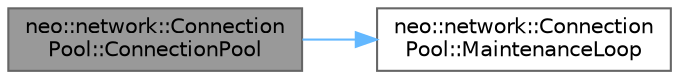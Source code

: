 digraph "neo::network::ConnectionPool::ConnectionPool"
{
 // LATEX_PDF_SIZE
  bgcolor="transparent";
  edge [fontname=Helvetica,fontsize=10,labelfontname=Helvetica,labelfontsize=10];
  node [fontname=Helvetica,fontsize=10,shape=box,height=0.2,width=0.4];
  rankdir="LR";
  Node1 [id="Node000001",label="neo::network::Connection\lPool::ConnectionPool",height=0.2,width=0.4,color="gray40", fillcolor="grey60", style="filled", fontcolor="black",tooltip=" "];
  Node1 -> Node2 [id="edge1_Node000001_Node000002",color="steelblue1",style="solid",tooltip=" "];
  Node2 [id="Node000002",label="neo::network::Connection\lPool::MaintenanceLoop",height=0.2,width=0.4,color="grey40", fillcolor="white", style="filled",URL="$classneo_1_1network_1_1_connection_pool.html#a6b2bf2b1feedd7871760ab88adb06a81",tooltip=" "];
}

